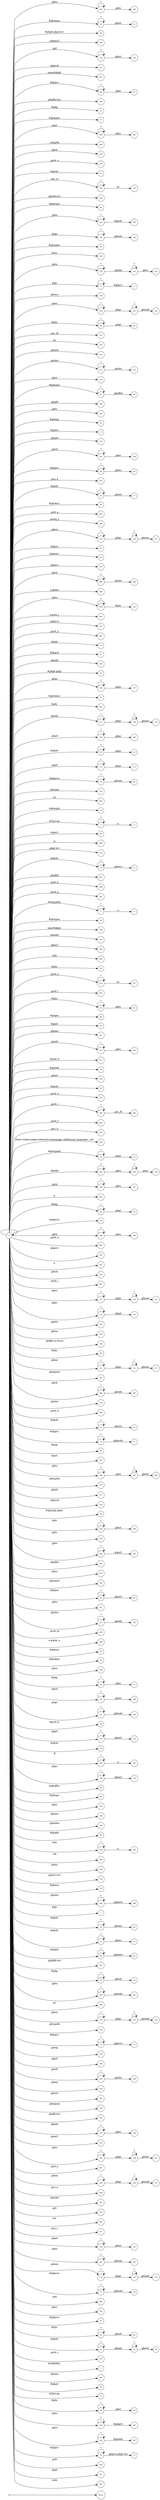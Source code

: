digraph NFA {
  rankdir=LR;
  node [shape=circle, fontsize=10];
  __start [shape=point, label=""];
  __start -> None;
  244 [label="244"];
  140 [label="140"];
  50 [label="50"];
  36 [label="36"];
  190 [label="190"];
  132 [label="132"];
  191 [label="191"];
  307 [label="307"];
  66 [label="66"];
  200 [label="200"];
  51 [label="51"];
  27 [label="27"];
  57 [label="57"];
  239 [label="239"];
  241 [label="241"];
  260 [label="260"];
  107 [label="107"];
  78 [label="78"];
  296 [label="296"];
  205 [label="205"];
  279 [label="279"];
  41 [label="41"];
  75 [label="75"];
  106 [label="106"];
  155 [label="155"];
  46 [label="46"];
  64 [label="64"];
  214 [label="214"];
  224 [label="224"];
  139 [label="139"];
  54 [label="54"];
  73 [label="73"];
  303 [label="303"];
  232 [label="232"];
  8 [label="8"];
  150 [label="150"];
  181 [label="181"];
  120 [label="120"];
  171 [label="171"];
  89 [label="89"];
  105 [label="105"];
  274 [label="274"];
  103 [label="103"];
  124 [label="124"];
  96 [label="96"];
  145 [label="145"];
  213 [label="213"];
  259 [label="259"];
  47 [label="47"];
  196 [label="196"];
  249 [label="249"];
  55 [label="55"];
  11 [label="11"];
  134 [label="134"];
  203 [label="203"];
  68 [label="68"];
  212 [label="212"];
  273 [label="273"];
  16 [label="16"];
  40 [label="40"];
  265 [label="265"];
  268 [label="268"];
  116 [label="116"];
  234 [label="234"];
  129 [label="129"];
  87 [label="87"];
  179 [label="179"];
  42 [label="42"];
  13 [label="13"];
  258 [label="258"];
  128 [label="128"];
  94 [label="94"];
  193 [label="193"];
  208 [label="208"];
  298 [label="298"];
  230 [label="230"];
  300 [label="300"];
  101 [label="101"];
  69 [label="69"];
  282 [label="282"];
  10 [label="10"];
  248 [label="248"];
  37 [label="37"];
  154 [label="154"];
  35 [label="35"];
  176 [label="176"];
  277 [label="277"];
  97 [label="97"];
  301 [label="301"];
  117 [label="117"];
  182 [label="182"];
  20 [label="20"];
  170 [label="170"];
  33 [label="33"];
  79 [label="79"];
  112 [label="112"];
  256 [label="256"];
  159 [label="159"];
  292 [label="292"];
  56 [label="56"];
  3 [label="3"];
  6 [label="6"];
  80 [label="80"];
  86 [label="86"];
  289 [label="289"];
  231 [label="231"];
  31 [label="31"];
  142 [label="142"];
  14 [label="14"];
  121 [label="121"];
  201 [label="201"];
  266 [label="266"];
  281 [label="281"];
  5 [label="5"];
  49 [label="49"];
  306 [label="306"];
  147 [label="147"];
  195 [label="195"];
  293 [label="293"];
  207 [label="207"];
  130 [label="130"];
  85 [label="85"];
  223 [label="223"];
  276 [label="276"];
  287 [label="287"];
  91 [label="91"];
  60 [label="60"];
  44 [label="44"];
  26 [label="26"];
  187 [label="187"];
  257 [label="257"];
  9 [label="9"];
  295 [label="295"];
  272 [label="272"];
  39 [label="39"];
  163 [label="163"];
  43 [label="43"];
  275 [label="275"];
  24 [label="24"];
  233 [label="233"];
  284 [label="284"];
  280 [label="280"];
  237 [label="237"];
  270 [label="270"];
  131 [label="131"];
  100 [label="100"];
  52 [label="52"];
  184 [label="184"];
  216 [label="216"];
  285 [label="285"];
  305 [label="305"];
  28 [label="28"];
  166 [label="166"];
  76 [label="76"];
  183 [label="183"];
  238 [label="238"];
  262 [label="262"];
  175 [label="175"];
  194 [label="194"];
  297 [label="297"];
  113 [label="113"];
  119 [label="119"];
  220 [label="220"];
  109 [label="109"];
  283 [label="283"];
  123 [label="123"];
  174 [label="174"];
  21 [label="21"];
  122 [label="122"];
  218 [label="218"];
  250 [label="250"];
  198 [label="198"];
  88 [label="88"];
  227 [label="227"];
  111 [label="111"];
  161 [label="161"];
  206 [label="206"];
  229 [label="229"];
  210 [label="210"];
  286 [label="286"];
  18 [label="18"];
  71 [label="71"];
  138 [label="138"];
  70 [label="70"];
  98 [label="98"];
  304 [label="304"];
  246 [label="246"];
  157 [label="157"];
  151 [label="151"];
  261 [label="261"];
  192 [label="192"];
  186 [label="186"];
  133 [label="133"];
  58 [label="58"];
  165 [label="165"];
  48 [label="48"];
  219 [label="219"];
  228 [label="228"];
  199 [label="199"];
  252 [label="252"];
  53 [label="53"];
  162 [label="162"];
  61 [label="61"];
  221 [label="221"];
  211 [label="211"];
  127 [label="127"];
  115 [label="115"];
  288 [label="288"];
  62 [label="62"];
  299 [label="299"];
  65 [label="65"];
  0 [label="0"];
  84 [label="84"];
  254 [label="254"];
  30 [label="30"];
  167 [label="167"];
  137 [label="137"];
  99 [label="99"];
  136 [label="136"];
  172 [label="172"];
  110 [label="110"];
  225 [label="225"];
  90 [label="90"];
  38 [label="38"];
  209 [label="209"];
  29 [label="29"];
  104 [label="104"];
  178 [label="178"];
  83 [label="83"];
  59 [label="59"];
  144 [label="144"];
  148 [label="148"];
  156 [label="156"];
  173 [label="173"];
  236 [label="236"];
  82 [label="82"];
  243 [label="243"];
  294 [label="294"];
  290 [label="290"];
  149 [label="149"];
  153 [label="153"];
  19 [label="19"];
  45 [label="45"];
  188 [label="188"];
  185 [label="185"];
  247 [label="247"];
  7 [label="7"];
  15 [label="15"];
  25 [label="25"];
  12 [label="12"];
  63 [label="63"];
  92 [label="92"];
  202 [label="202"];
  32 [label="32"];
  177 [label="177"];
  240 [label="240"];
  308 [label="308"];
  126 [label="126"];
  158 [label="158"];
  72 [label="72"];
  4 [label="4"];
  143 [label="143"];
  169 [label="169"];
  255 [label="255"];
  146 [label="146"];
  164 [label="164"];
  204 [label="204"];
  160 [label="160"];
  217 [label="217"];
  197 [label="197"];
  135 [label="135"];
  152 [label="152"];
  235 [label="235"];
  245 [label="245"];
  267 [label="267"];
  108 [label="108"];
  269 [label="269"];
  102 [label="102"];
  118 [label="118"];
  215 [label="215"];
  125 [label="125"];
  302 [label="302"];
  189 [label="189"];
  271 [label="271"];
  180 [label="180"];
  168 [label="168"];
  242 [label="242"];
  114 [label="114"];
  77 [label="77"];
  263 [label="263"];
  253 [label="253"];
  81 [label="81"];
  17 [label="17"];
  93 [label="93"];
  22 [label="22"];
  278 [label="278"];
  1 [label="1"];
  251 [label="251"];
  34 [label="34"];
  2 [label="2"];
  23 [label="23"];
  95 [label="95"];
  222 [label="222"];
  226 [label="226"];
  74 [label="74"];
  264 [label="264"];
  67 [label="67"];
  141 [label="141"];
  291 [label="291"];
  { node [shape=doublecircle]; 1 2 4 6 7 9 10 11 13 15 17 19 21 24 26 27 29 31 33 34 35 36 37 38 39 40 41 42 43 44 45 46 48 49 51 53 54 55 56 57 58 59 60 62 64 65 67 69 71 73 75 76 78 80 81 82 83 84 85 86 87 88 90 92 94 96 97 98 99 100 101 102 103 105 107 110 113 116 119 122 125 128 131 133 134 136 138 140 141 142 143 144 145 146 147 148 149 150 151 152 153 154 155 156 157 158 159 160 161 162 163 164 166 168 169 171 173 175 177 179 181 183 186 187 189 190 191 192 193 194 195 196 197 198 199 200 201 202 204 205 207 209 210 212 214 215 217 218 219 220 221 223 225 227 229 231 234 237 239 241 243 245 248 249 250 251 252 253 254 256 258 259 261 262 263 264 265 266 267 268 269 270 271 272 273 274 275 277 278 279 280 281 282 283 285 286 287 288 289 290 291 292 293 295 296 297 298 299 300 301 302 303 304 305 306 307 308 }
  0 -> 0 [label="*"];
  0 -> 1 [label="#GBMPAL"];
  0 -> 2 [label="#SIvCob"];
  0 -> 3 [label="#SIvCob"];
  3 -> 3 [label="*"];
  3 -> 4 [label="a"];
  0 -> 5 [label="#WqQANb"];
  5 -> 5 [label="*"];
  5 -> 6 [label="a"];
  0 -> 7 [label="#gb"];
  0 -> 8 [label="#gb"];
  8 -> 8 [label="*"];
  8 -> 9 [label="#gbprc"];
  0 -> 10 [label="#gbb"];
  0 -> 11 [label="#gbbw"];
  0 -> 12 [label="#gbd4"];
  12 -> 12 [label="*"];
  12 -> 13 [label=".gbmc"];
  0 -> 14 [label="#gbd4"];
  14 -> 14 [label="*"];
  14 -> 15 [label=".gbmcc"];
  0 -> 16 [label="#gbd4"];
  16 -> 16 [label="*"];
  16 -> 17 [label=".gbmh"];
  0 -> 18 [label="#gbd4"];
  18 -> 18 [label="*"];
  18 -> 19 [label=".gbmtc"];
  0 -> 20 [label="#gbd4"];
  20 -> 20 [label="*"];
  20 -> 21 [label=".gbpc"];
  0 -> 22 [label="#gbd4"];
  22 -> 22 [label="*"];
  22 -> 23 [label=".gbpgs"];
  23 -> 23 [label="*"];
  23 -> 24 [label=".gbmtc"];
  0 -> 25 [label="#gbd4"];
  25 -> 25 [label="*"];
  25 -> 26 [label=".gbsbic"];
  0 -> 27 [label="#gbg"];
  0 -> 28 [label="#gbg"];
  28 -> 28 [label="*"];
  28 -> 29 [label=".gbgt"];
  0 -> 30 [label="#gbg"];
  30 -> 30 [label="*"];
  30 -> 31 [label=".gbm"];
  0 -> 32 [label="#gbg"];
  32 -> 32 [label="*"];
  32 -> 33 [label=".gbtcb"];
  0 -> 34 [label="#gbg5"];
  0 -> 35 [label="#gbg6.gbgt"];
  0 -> 36 [label="#gbg6.gbgt-hvr"];
  0 -> 37 [label="#gbgs5"];
  0 -> 38 [label="#gbi4i"];
  0 -> 39 [label="#gbi4id"];
  0 -> 40 [label="#gbi4m1"];
  0 -> 41 [label="#gbi4s"];
  0 -> 42 [label="#gbi4s1"];
  0 -> 43 [label="#gbi4t"];
  0 -> 44 [label="#gbi5"];
  0 -> 45 [label="#gbmm"];
  0 -> 46 [label="#gbmpal"];
  0 -> 47 [label="#gbmpal"];
  47 -> 47 [label="*"];
  47 -> 48 [label=".gbqfbb"];
  0 -> 49 [label="#gbmpas"];
  0 -> 50 [label="#gbmpas"];
  50 -> 50 [label="*"];
  50 -> 51 [label=".gbmt"];
  0 -> 52 [label="#gbmpasb"];
  52 -> 52 [label="*"];
  52 -> 53 [label=".gbps"];
  0 -> 54 [label="#gbmpdv"];
  0 -> 55 [label="#gbmpi"];
  0 -> 56 [label="#gbmpid"];
  0 -> 57 [label="#gbmpiw"];
  0 -> 58 [label="#gbmplp.gbps"];
  0 -> 59 [label="#gbmps"];
  0 -> 60 [label="#gbpm"];
  0 -> 61 [label="#gbpm"];
  61 -> 61 [label="*"];
  61 -> 62 [label=".gbml1"];
  0 -> 63 [label="#gbpm"];
  63 -> 63 [label="*"];
  63 -> 64 [label=".gbpmtc"];
  0 -> 65 [label="#gbpms"];
  0 -> 66 [label="#gbprc"];
  66 -> 66 [label="*"];
  66 -> 67 [label=".gbm"];
  0 -> 68 [label="#gbprc"];
  68 -> 68 [label="*"];
  68 -> 69 [label=".gbmc"];
  0 -> 70 [label="#gbprc"];
  70 -> 70 [label="*"];
  70 -> 71 [label=".gbprcbc"];
  0 -> 72 [label="#gbprc"];
  72 -> 72 [label="*"];
  72 -> 73 [label=".gbprcx"];
  0 -> 74 [label="#gbprc"];
  74 -> 74 [label="*"];
  74 -> 75 [label=".gbprcx.gbgt-hvr"];
  0 -> 76 [label="#gbprca"];
  0 -> 77 [label="#gbprca"];
  77 -> 77 [label="*"];
  77 -> 78 [label=".gbmab"];
  0 -> 79 [label="#gbprca"];
  79 -> 79 [label="*"];
  79 -> 80 [label=".gbmac"];
  0 -> 81 [label="#gbprcs"];
  0 -> 82 [label="#gbqfb"];
  0 -> 83 [label="#gbqfbw"];
  0 -> 84 [label="#gbqfqw"];
  0 -> 85 [label="#gbs"];
  0 -> 86 [label="#gbx3"];
  0 -> 87 [label="#gbx4"];
  0 -> 88 [label="#gbz"];
  0 -> 89 [label="#gbz"];
  89 -> 89 [label="*"];
  89 -> 90 [label=".gbgt"];
  0 -> 91 [label="#gbz"];
  91 -> 91 [label="*"];
  91 -> 92 [label=".gbm"];
  0 -> 93 [label="#gbz"];
  93 -> 93 [label="*"];
  93 -> 94 [label=".gbtcb"];
  0 -> 95 [label="#gbz"];
  95 -> 95 [label="*"];
  95 -> 96 [label=".gbzt"];
  0 -> 97 [label="#gbztms1"];
  0 -> 98 [label="#gog"];
  0 -> 99 [label="#gssb_b"];
  0 -> 100 [label="#gws-output-pages-elements-homepage_additional_languages__als"];
  0 -> 101 [label=".GBMCC"];
  0 -> 102 [label=".H6sW5"];
  0 -> 103 [label=".ds"];
  0 -> 104 [label=".fl"];
  104 -> 104 [label="*"];
  104 -> 105 [label="a"];
  0 -> 106 [label=".gac_m"];
  106 -> 106 [label="*"];
  106 -> 107 [label="td"];
  0 -> 108 [label=".gbem"];
  108 -> 108 [label="*"];
  108 -> 109 [label=".gbgs"];
  109 -> 109 [label="*"];
  109 -> 110 [label=".gbmab"];
  0 -> 111 [label=".gbem"];
  111 -> 111 [label="*"];
  111 -> 112 [label=".gbgs"];
  112 -> 112 [label="*"];
  112 -> 113 [label=".gbmac"];
  0 -> 114 [label=".gbemi"];
  114 -> 114 [label="*"];
  114 -> 115 [label=".gbgs"];
  115 -> 115 [label="*"];
  115 -> 116 [label=".gbmab"];
  0 -> 117 [label=".gbemi"];
  117 -> 117 [label="*"];
  117 -> 118 [label=".gbgs"];
  118 -> 118 [label="*"];
  118 -> 119 [label=".gbmac"];
  0 -> 120 [label=".gbes"];
  120 -> 120 [label="*"];
  120 -> 121 [label=".gbgs"];
  121 -> 121 [label="*"];
  121 -> 122 [label=".gbmab"];
  0 -> 123 [label=".gbes"];
  123 -> 123 [label="*"];
  123 -> 124 [label=".gbgs"];
  124 -> 124 [label="*"];
  124 -> 125 [label=".gbmac"];
  0 -> 126 [label=".gbesi"];
  126 -> 126 [label="*"];
  126 -> 127 [label=".gbgs"];
  127 -> 127 [label="*"];
  127 -> 128 [label=".gbmab"];
  0 -> 129 [label=".gbesi"];
  129 -> 129 [label="*"];
  129 -> 130 [label=".gbgs"];
  130 -> 130 [label="*"];
  130 -> 131 [label=".gbmac"];
  0 -> 132 [label=".gbf"];
  132 -> 132 [label="*"];
  132 -> 133 [label=".gbmt"];
  0 -> 134 [label=".gbg4a"];
  0 -> 135 [label=".gbg4a"];
  135 -> 135 [label="*"];
  135 -> 136 [label=".gbts"];
  0 -> 137 [label=".gbgs"];
  137 -> 137 [label="*"];
  137 -> 138 [label=".gbmab"];
  0 -> 139 [label=".gbgs"];
  139 -> 139 [label="*"];
  139 -> 140 [label=".gbmac"];
  0 -> 141 [label=".gbgt"];
  0 -> 142 [label=".gbgt-hvr"];
  0 -> 143 [label=".gbi4p"];
  0 -> 144 [label=".gbm"];
  0 -> 145 [label=".gbm0l"];
  0 -> 146 [label=".gbma"];
  0 -> 147 [label=".gbmab"];
  0 -> 148 [label=".gbmac"];
  0 -> 149 [label=".gbmc"];
  0 -> 150 [label=".gbmcc"];
  0 -> 151 [label=".gbmh"];
  0 -> 152 [label=".gbml1"];
  0 -> 153 [label=".gbml1-hvr"];
  0 -> 154 [label=".gbmlb"];
  0 -> 155 [label=".gbmlb-hvr"];
  0 -> 156 [label=".gbmlbw"];
  0 -> 157 [label=".gbmpala"];
  0 -> 158 [label=".gbmpalb"];
  0 -> 159 [label=".gbmpia"];
  0 -> 160 [label=".gbmpiaa"];
  0 -> 161 [label=".gbmpiaw"];
  0 -> 162 [label=".gbmpnw"];
  0 -> 163 [label=".gbmt"];
  0 -> 164 [label=".gbmtc"];
  0 -> 165 [label=".gbn"];
  165 -> 165 [label="*"];
  165 -> 166 [label=".gbmt"];
  0 -> 167 [label=".gbnd"];
  167 -> 167 [label="*"];
  167 -> 168 [label=".gbmt"];
  0 -> 169 [label=".gbp0"];
  0 -> 170 [label=".gbp0"];
  170 -> 170 [label="*"];
  170 -> 171 [label=".gbps"];
  0 -> 172 [label=".gbp0"];
  172 -> 172 [label="*"];
  172 -> 173 [label=".gbps2"];
  0 -> 174 [label=".gbpc"];
  174 -> 174 [label="*"];
  174 -> 175 [label=".gbpd"];
  0 -> 176 [label=".gbpc"];
  176 -> 176 [label="*"];
  176 -> 177 [label=".gbps"];
  0 -> 178 [label=".gbpc"];
  178 -> 178 [label="*"];
  178 -> 179 [label=".gbps2"];
  0 -> 180 [label=".gbpd"];
  180 -> 180 [label="*"];
  180 -> 181 [label=".gbmt"];
  0 -> 182 [label=".gbpd"];
  182 -> 182 [label="*"];
  182 -> 183 [label=".gbps"];
  0 -> 184 [label=".gbpdjs"];
  184 -> 184 [label="*"];
  184 -> 185 [label=".gbto"];
  185 -> 185 [label="*"];
  185 -> 186 [label=".gbm"];
  0 -> 187 [label=".gbpmc"];
  0 -> 188 [label=".gbpmc"];
  188 -> 188 [label="*"];
  188 -> 189 [label=".gbpmtc"];
  0 -> 190 [label=".gbpms2"];
  0 -> 191 [label=".gbprcb"];
  0 -> 192 [label=".gbprcd"];
  0 -> 193 [label=".gbprci"];
  0 -> 194 [label=".gbprct"];
  0 -> 195 [label=".gbps2"];
  0 -> 196 [label=".gbqfb"];
  0 -> 197 [label=".gbqfb-hvr"];
  0 -> 198 [label=".gbqfb-no-focus"];
  0 -> 199 [label=".gbqfba"];
  0 -> 200 [label=".gbqfba-hvr"];
  0 -> 201 [label=".gbqfbb"];
  0 -> 202 [label=".gbqfbb-hvr"];
  0 -> 203 [label=".gbrtl"];
  203 -> 203 [label="*"];
  203 -> 204 [label=".gbm"];
  0 -> 205 [label=".gbsb"];
  0 -> 206 [label=".gbsb"];
  206 -> 206 [label="*"];
  206 -> 207 [label=".gbsbb"];
  0 -> 208 [label=".gbsb"];
  208 -> 208 [label="*"];
  208 -> 209 [label=".gbsbt"];
  0 -> 210 [label=".gbsbic"];
  0 -> 211 [label=".gbsbis"];
  211 -> 211 [label="*"];
  211 -> 212 [label=".gbsbb"];
  0 -> 213 [label=".gbsbis"];
  213 -> 213 [label="*"];
  213 -> 214 [label=".gbsbt"];
  0 -> 215 [label=".gbt"];
  0 -> 216 [label=".gbtb"];
  216 -> 216 [label="*"];
  216 -> 217 [label=".gbts"];
  0 -> 218 [label=".gbtb2"];
  0 -> 219 [label=".gbtc"];
  0 -> 220 [label=".gbtcb"];
  0 -> 221 [label=".gbto"];
  0 -> 222 [label=".gbto"];
  222 -> 222 [label="*"];
  222 -> 223 [label="#gbgs5"];
  0 -> 224 [label=".gbto"];
  224 -> 224 [label="*"];
  224 -> 225 [label="#gbi4i"];
  0 -> 226 [label=".gbto"];
  226 -> 226 [label="*"];
  226 -> 227 [label="#gbi4id"];
  0 -> 228 [label=".gbto"];
  228 -> 228 [label="*"];
  228 -> 229 [label="#gbi5"];
  0 -> 230 [label=".gbto"];
  230 -> 230 [label="*"];
  230 -> 231 [label="#gbs"];
  0 -> 232 [label=".gbto"];
  232 -> 232 [label="*"];
  232 -> 233 [label=".gbg4a"];
  233 -> 233 [label="*"];
  233 -> 234 [label=".gbts"];
  0 -> 235 [label=".gbto"];
  235 -> 235 [label="*"];
  235 -> 236 [label=".gbgt"];
  236 -> 236 [label="*"];
  236 -> 237 [label=".gbtb2"];
  0 -> 238 [label=".gbto"];
  238 -> 238 [label="*"];
  238 -> 239 [label=".gbm"];
  0 -> 240 [label=".gbto"];
  240 -> 240 [label="*"];
  240 -> 241 [label=".gbmab"];
  0 -> 242 [label=".gbto"];
  242 -> 242 [label="*"];
  242 -> 243 [label=".gbmac"];
  0 -> 244 [label=".gbto"];
  244 -> 244 [label="*"];
  244 -> 245 [label=".gbts"];
  0 -> 246 [label=".gbto"];
  246 -> 246 [label="*"];
  246 -> 247 [label=".gbzt"];
  247 -> 247 [label="*"];
  247 -> 248 [label=".gbtb2"];
  0 -> 249 [label=".gbts"];
  0 -> 250 [label=".gbtsa"];
  0 -> 251 [label=".gbxms"];
  0 -> 252 [label=".gbxo"];
  0 -> 253 [label=".gbxv"];
  0 -> 254 [label=".gbxx"];
  0 -> 255 [label=".gbz0l"];
  255 -> 255 [label="*"];
  255 -> 256 [label=".gbtb2"];
  0 -> 257 [label=".gbz0l"];
  257 -> 257 [label="*"];
  257 -> 258 [label=".gbts"];
  0 -> 259 [label=".gbzt"];
  0 -> 260 [label=".gbzt"];
  260 -> 260 [label="*"];
  260 -> 261 [label=".gbts"];
  0 -> 262 [label=".gsdd_a"];
  0 -> 263 [label=".gsfi"];
  0 -> 264 [label=".gsfs"];
  0 -> 265 [label=".gsib_a"];
  0 -> 266 [label=".gsib_b"];
  0 -> 267 [label=".gsls_a"];
  0 -> 268 [label=".gsmq_a"];
  0 -> 269 [label=".gsn_a"];
  0 -> 270 [label=".gsn_b"];
  0 -> 271 [label=".gsn_c"];
  0 -> 272 [label=".gspqs_b"];
  0 -> 273 [label=".gsq_a"];
  0 -> 274 [label=".gss_ifl"];
  0 -> 275 [label=".gssb_a"];
  0 -> 276 [label=".gssb_a"];
  276 -> 276 [label="*"];
  276 -> 277 [label="td"];
  0 -> 278 [label=".gssb_c"];
  0 -> 279 [label=".gssb_e"];
  0 -> 280 [label=".gssb_f"];
  0 -> 281 [label=".gssb_g"];
  0 -> 282 [label=".gssb_h"];
  0 -> 283 [label=".gssb_i"];
  0 -> 284 [label=".gssb_i"];
  284 -> 284 [label="*"];
  284 -> 285 [label=".gss_ifl"];
  0 -> 286 [label=".gssb_k"];
  0 -> 287 [label=".gssb_l"];
  0 -> 288 [label=".gssb_m"];
  0 -> 289 [label=".h"];
  0 -> 290 [label=".lsb"];
  0 -> 291 [label=".lsbb"];
  0 -> 292 [label=".lst"];
  0 -> 293 [label=".sblc"];
  0 -> 294 [label=".sblc"];
  294 -> 294 [label="*"];
  294 -> 295 [label="a"];
  0 -> 296 [label=".z4hgWe"];
  0 -> 297 [label="a"];
  0 -> 298 [label="a.gbiba"];
  0 -> 299 [label="a.gspqs_a"];
  0 -> 300 [label="a.gssb_j"];
  0 -> 301 [label="body"];
  0 -> 302 [label="em"];
  0 -> 303 [label="form"];
  0 -> 304 [label="input"];
  0 -> 305 [label="p"];
  0 -> 306 [label="span#gbg4"];
  0 -> 307 [label="span#gbg6"];
  0 -> 308 [label="td"];
}
